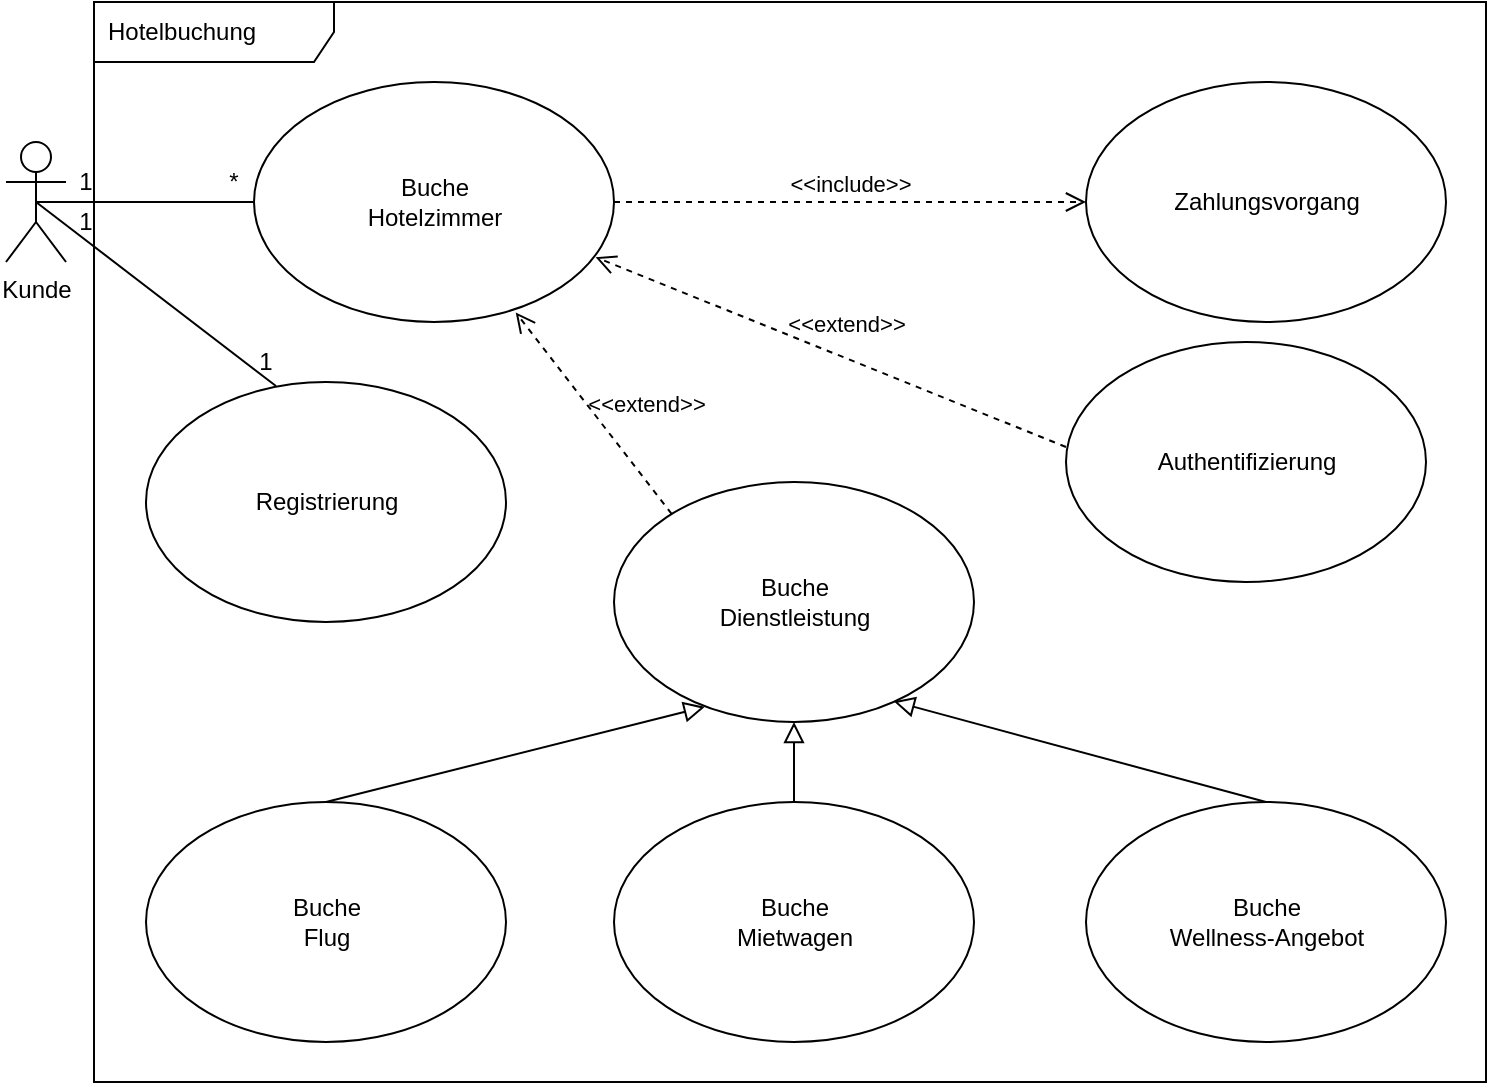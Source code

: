 <mxfile version="20.8.5" type="device"><diagram id="qf3g_tfLrYAAuNRJuLXR" name="Seite-1"><mxGraphModel dx="1185" dy="648" grid="1" gridSize="10" guides="1" tooltips="1" connect="1" arrows="1" fold="1" page="1" pageScale="1" pageWidth="827" pageHeight="1169" math="0" shadow="0"><root><mxCell id="0"/><mxCell id="1" parent="0"/><mxCell id="HVhsNpJdZdB_3XsCg5G2-18" value="Hotelbuchung" style="shape=umlFrame;whiteSpace=wrap;html=1;width=120;height=30;boundedLbl=1;verticalAlign=middle;align=left;spacingLeft=5;" parent="1" vertex="1"><mxGeometry x="64" y="40" width="696" height="540" as="geometry"/></mxCell><mxCell id="HVhsNpJdZdB_3XsCg5G2-1" value="" style="shape=ellipse;container=1;horizontal=1;horizontalStack=0;resizeParent=1;resizeParentMax=0;resizeLast=0;html=1;dashed=0;collapsible=0;" parent="1" vertex="1"><mxGeometry x="144" y="80" width="180" height="120" as="geometry"/></mxCell><mxCell id="HVhsNpJdZdB_3XsCg5G2-2" value="&lt;div&gt;Buche&lt;/div&gt;&lt;div&gt;Hotelzimmer&lt;br&gt;&lt;/div&gt;" style="html=1;strokeColor=none;fillColor=none;align=center;verticalAlign=middle;rotatable=0;" parent="HVhsNpJdZdB_3XsCg5G2-1" vertex="1"><mxGeometry y="45" width="180" height="30" as="geometry"/></mxCell><mxCell id="HVhsNpJdZdB_3XsCg5G2-6" value="" style="shape=ellipse;container=1;horizontal=1;horizontalStack=0;resizeParent=1;resizeParentMax=0;resizeLast=0;html=1;dashed=0;collapsible=0;" parent="1" vertex="1"><mxGeometry x="560" y="80" width="180" height="120" as="geometry"/></mxCell><mxCell id="HVhsNpJdZdB_3XsCg5G2-7" value="Zahlungsvorgang" style="html=1;strokeColor=none;fillColor=none;align=center;verticalAlign=middle;rotatable=0;" parent="HVhsNpJdZdB_3XsCg5G2-6" vertex="1"><mxGeometry y="45" width="180" height="30" as="geometry"/></mxCell><mxCell id="HVhsNpJdZdB_3XsCg5G2-8" value="" style="shape=ellipse;container=1;horizontal=1;horizontalStack=0;resizeParent=1;resizeParentMax=0;resizeLast=0;html=1;dashed=0;collapsible=0;" parent="1" vertex="1"><mxGeometry x="324" y="280" width="180" height="120" as="geometry"/></mxCell><mxCell id="HVhsNpJdZdB_3XsCg5G2-9" value="&lt;div&gt;Buche&lt;/div&gt;&lt;div&gt;Dienstleistung&lt;br&gt;&lt;/div&gt;" style="html=1;strokeColor=none;fillColor=none;align=center;verticalAlign=middle;rotatable=0;" parent="HVhsNpJdZdB_3XsCg5G2-8" vertex="1"><mxGeometry y="45" width="180" height="30" as="geometry"/></mxCell><mxCell id="HVhsNpJdZdB_3XsCg5G2-10" value="" style="shape=ellipse;container=1;horizontal=1;horizontalStack=0;resizeParent=1;resizeParentMax=0;resizeLast=0;html=1;dashed=0;collapsible=0;" parent="1" vertex="1"><mxGeometry x="550" y="210" width="180" height="120" as="geometry"/></mxCell><mxCell id="HVhsNpJdZdB_3XsCg5G2-11" value="Authentifizierung" style="html=1;strokeColor=none;fillColor=none;align=center;verticalAlign=middle;rotatable=0;" parent="HVhsNpJdZdB_3XsCg5G2-10" vertex="1"><mxGeometry y="45" width="180" height="30" as="geometry"/></mxCell><mxCell id="HVhsNpJdZdB_3XsCg5G2-12" value="" style="shape=ellipse;container=1;horizontal=1;horizontalStack=0;resizeParent=1;resizeParentMax=0;resizeLast=0;html=1;dashed=0;collapsible=0;" parent="1" vertex="1"><mxGeometry x="90" y="440" width="180" height="120" as="geometry"/></mxCell><mxCell id="HVhsNpJdZdB_3XsCg5G2-13" value="&lt;div&gt;Buche&lt;/div&gt;&lt;div&gt;Flug&lt;br&gt;&lt;/div&gt;" style="html=1;strokeColor=none;fillColor=none;align=center;verticalAlign=middle;rotatable=0;" parent="HVhsNpJdZdB_3XsCg5G2-12" vertex="1"><mxGeometry y="45" width="180" height="30" as="geometry"/></mxCell><mxCell id="HVhsNpJdZdB_3XsCg5G2-14" value="" style="shape=ellipse;container=1;horizontal=1;horizontalStack=0;resizeParent=1;resizeParentMax=0;resizeLast=0;html=1;dashed=0;collapsible=0;" parent="1" vertex="1"><mxGeometry x="560" y="440" width="180" height="120" as="geometry"/></mxCell><mxCell id="HVhsNpJdZdB_3XsCg5G2-15" value="&lt;div&gt;Buche&lt;/div&gt;&lt;div&gt;Wellness-Angebot&lt;br&gt;&lt;/div&gt;" style="html=1;strokeColor=none;fillColor=none;align=center;verticalAlign=middle;rotatable=0;" parent="HVhsNpJdZdB_3XsCg5G2-14" vertex="1"><mxGeometry y="45" width="180" height="30" as="geometry"/></mxCell><mxCell id="HVhsNpJdZdB_3XsCg5G2-16" value="" style="shape=ellipse;container=1;horizontal=1;horizontalStack=0;resizeParent=1;resizeParentMax=0;resizeLast=0;html=1;dashed=0;collapsible=0;" parent="1" vertex="1"><mxGeometry x="324" y="440" width="180" height="120" as="geometry"/></mxCell><mxCell id="HVhsNpJdZdB_3XsCg5G2-17" value="&lt;div&gt;Buche&lt;/div&gt;&lt;div&gt;Mietwagen&lt;br&gt;&lt;/div&gt;" style="html=1;strokeColor=none;fillColor=none;align=center;verticalAlign=middle;rotatable=0;" parent="HVhsNpJdZdB_3XsCg5G2-16" vertex="1"><mxGeometry y="45" width="180" height="30" as="geometry"/></mxCell><mxCell id="HVhsNpJdZdB_3XsCg5G2-19" value="Kunde" style="shape=umlActor;verticalLabelPosition=bottom;verticalAlign=top;html=1;" parent="1" vertex="1"><mxGeometry x="20" y="110" width="30" height="60" as="geometry"/></mxCell><mxCell id="HVhsNpJdZdB_3XsCg5G2-21" value="" style="endArrow=block;html=1;rounded=0;align=center;verticalAlign=bottom;endFill=0;labelBackgroundColor=none;endSize=8;exitX=0.5;exitY=0;exitDx=0;exitDy=0;entryX=0.252;entryY=0.937;entryDx=0;entryDy=0;entryPerimeter=0;" parent="1" source="HVhsNpJdZdB_3XsCg5G2-12" target="HVhsNpJdZdB_3XsCg5G2-8" edge="1"><mxGeometry relative="1" as="geometry"><mxPoint x="150" y="350" as="sourcePoint"/><mxPoint x="360" y="350" as="targetPoint"/></mxGeometry></mxCell><mxCell id="HVhsNpJdZdB_3XsCg5G2-24" value="" style="endArrow=block;html=1;rounded=0;align=center;verticalAlign=bottom;endFill=0;labelBackgroundColor=none;endSize=8;exitX=0.5;exitY=0;exitDx=0;exitDy=0;entryX=0.5;entryY=1;entryDx=0;entryDy=0;" parent="1" source="HVhsNpJdZdB_3XsCg5G2-16" target="HVhsNpJdZdB_3XsCg5G2-8" edge="1"><mxGeometry relative="1" as="geometry"><mxPoint x="190" y="450" as="sourcePoint"/><mxPoint x="375.94" y="359.08" as="targetPoint"/></mxGeometry></mxCell><mxCell id="HVhsNpJdZdB_3XsCg5G2-25" value="" style="endArrow=block;html=1;rounded=0;align=center;verticalAlign=bottom;endFill=0;labelBackgroundColor=none;endSize=8;entryX=0.777;entryY=0.914;entryDx=0;entryDy=0;entryPerimeter=0;exitX=0.5;exitY=0;exitDx=0;exitDy=0;" parent="1" source="HVhsNpJdZdB_3XsCg5G2-14" target="HVhsNpJdZdB_3XsCg5G2-8" edge="1"><mxGeometry relative="1" as="geometry"><mxPoint x="200" y="460" as="sourcePoint"/><mxPoint x="385.94" y="369.08" as="targetPoint"/></mxGeometry></mxCell><mxCell id="HVhsNpJdZdB_3XsCg5G2-26" value="&amp;lt;&amp;lt;extend&amp;gt;&amp;gt;" style="endArrow=open;startArrow=none;endFill=0;startFill=0;endSize=8;html=1;verticalAlign=bottom;dashed=1;labelBackgroundColor=none;rounded=0;strokeWidth=1;exitX=0.16;exitY=0.133;exitDx=0;exitDy=0;exitPerimeter=0;entryX=0.727;entryY=0.96;entryDx=0;entryDy=0;entryPerimeter=0;" parent="1" source="HVhsNpJdZdB_3XsCg5G2-8" target="HVhsNpJdZdB_3XsCg5G2-1" edge="1"><mxGeometry x="-0.306" y="-18" width="160" relative="1" as="geometry"><mxPoint x="250" y="240" as="sourcePoint"/><mxPoint x="410" y="240" as="targetPoint"/><mxPoint as="offset"/></mxGeometry></mxCell><mxCell id="HVhsNpJdZdB_3XsCg5G2-27" value="&amp;lt;&amp;lt;extend&amp;gt;&amp;gt;" style="endArrow=open;startArrow=none;endFill=0;startFill=0;endSize=8;html=1;verticalAlign=bottom;dashed=1;labelBackgroundColor=none;rounded=0;strokeWidth=1;exitX=0;exitY=0.25;exitDx=0;exitDy=0;entryX=0.949;entryY=0.73;entryDx=0;entryDy=0;entryPerimeter=0;" parent="1" source="HVhsNpJdZdB_3XsCg5G2-11" target="HVhsNpJdZdB_3XsCg5G2-1" edge="1"><mxGeometry x="-0.041" y="-8" width="160" relative="1" as="geometry"><mxPoint x="457.94" y="260.76" as="sourcePoint"/><mxPoint x="380.0" y="160.0" as="targetPoint"/><mxPoint as="offset"/></mxGeometry></mxCell><mxCell id="HVhsNpJdZdB_3XsCg5G2-28" value="&amp;lt;&amp;lt;include&amp;gt;&amp;gt;" style="endArrow=open;startArrow=none;endFill=0;startFill=0;endSize=8;html=1;verticalAlign=bottom;dashed=1;labelBackgroundColor=none;rounded=0;strokeWidth=1;exitX=1;exitY=0.5;exitDx=0;exitDy=0;entryX=0;entryY=0.5;entryDx=0;entryDy=0;" parent="1" source="HVhsNpJdZdB_3XsCg5G2-2" target="HVhsNpJdZdB_3XsCg5G2-7" edge="1"><mxGeometry width="160" relative="1" as="geometry"><mxPoint x="477.94" y="170.0" as="sourcePoint"/><mxPoint x="400.0" y="69.24" as="targetPoint"/></mxGeometry></mxCell><mxCell id="HVhsNpJdZdB_3XsCg5G2-20" value="" style="endArrow=none;startArrow=none;endFill=0;startFill=0;endSize=8;html=1;verticalAlign=bottom;labelBackgroundColor=none;strokeWidth=1;rounded=0;exitX=0.5;exitY=0.5;exitDx=0;exitDy=0;exitPerimeter=0;entryX=0;entryY=0.5;entryDx=0;entryDy=0;" parent="1" source="HVhsNpJdZdB_3XsCg5G2-19" target="HVhsNpJdZdB_3XsCg5G2-2" edge="1"><mxGeometry width="160" relative="1" as="geometry"><mxPoint x="50" y="139.66" as="sourcePoint"/><mxPoint x="210" y="139.66" as="targetPoint"/></mxGeometry></mxCell><mxCell id="HVhsNpJdZdB_3XsCg5G2-29" value="*" style="text;html=1;strokeColor=none;fillColor=none;align=center;verticalAlign=middle;whiteSpace=wrap;rounded=0;" parent="1" vertex="1"><mxGeometry x="124" y="120" width="20" height="20" as="geometry"/></mxCell><mxCell id="HVhsNpJdZdB_3XsCg5G2-36" value="1" style="text;html=1;strokeColor=none;fillColor=none;align=center;verticalAlign=middle;whiteSpace=wrap;rounded=0;" parent="1" vertex="1"><mxGeometry x="50" y="120" width="20" height="20" as="geometry"/></mxCell><mxCell id="rpsPePHoMmY9sk2JFQcF-1" value="" style="shape=ellipse;container=1;horizontal=1;horizontalStack=0;resizeParent=1;resizeParentMax=0;resizeLast=0;html=1;dashed=0;collapsible=0;" vertex="1" parent="1"><mxGeometry x="90" y="230" width="180" height="120" as="geometry"/></mxCell><mxCell id="rpsPePHoMmY9sk2JFQcF-2" value="Registrierung" style="html=1;strokeColor=none;fillColor=none;align=center;verticalAlign=middle;rotatable=0;" vertex="1" parent="rpsPePHoMmY9sk2JFQcF-1"><mxGeometry y="45" width="180" height="30" as="geometry"/></mxCell><mxCell id="rpsPePHoMmY9sk2JFQcF-3" value="" style="endArrow=none;startArrow=none;endFill=0;startFill=0;endSize=8;html=1;verticalAlign=bottom;labelBackgroundColor=none;strokeWidth=1;rounded=0;exitX=0.5;exitY=0.5;exitDx=0;exitDy=0;exitPerimeter=0;entryX=0.361;entryY=0.017;entryDx=0;entryDy=0;entryPerimeter=0;" edge="1" parent="1" source="HVhsNpJdZdB_3XsCg5G2-19" target="rpsPePHoMmY9sk2JFQcF-1"><mxGeometry width="160" relative="1" as="geometry"><mxPoint x="64" y="200" as="sourcePoint"/><mxPoint x="173" y="200" as="targetPoint"/></mxGeometry></mxCell><mxCell id="rpsPePHoMmY9sk2JFQcF-4" value="1" style="text;html=1;strokeColor=none;fillColor=none;align=center;verticalAlign=middle;whiteSpace=wrap;rounded=0;" vertex="1" parent="1"><mxGeometry x="50" y="140" width="20" height="20" as="geometry"/></mxCell><mxCell id="rpsPePHoMmY9sk2JFQcF-5" value="1" style="text;html=1;strokeColor=none;fillColor=none;align=center;verticalAlign=middle;whiteSpace=wrap;rounded=0;" vertex="1" parent="1"><mxGeometry x="140" y="210" width="20" height="20" as="geometry"/></mxCell></root></mxGraphModel></diagram></mxfile>